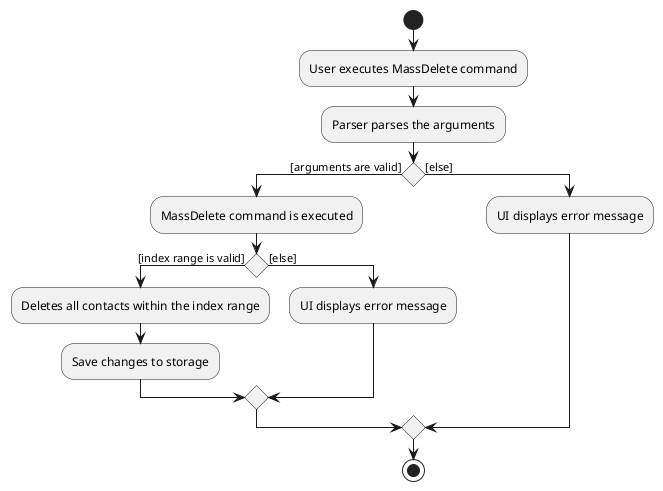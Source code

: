 @startuml
start
:User executes MassDelete command;
:Parser parses the arguments;
if () then ([arguments are valid])
    :MassDelete command is executed;
if () then ([index range is valid])
    :Deletes all contacts within the index range;
    :Save changes to storage;
else ([else])
    :UI displays error message;
endif
else ([else])
    :UI displays error message;
endif
stop
@enduml